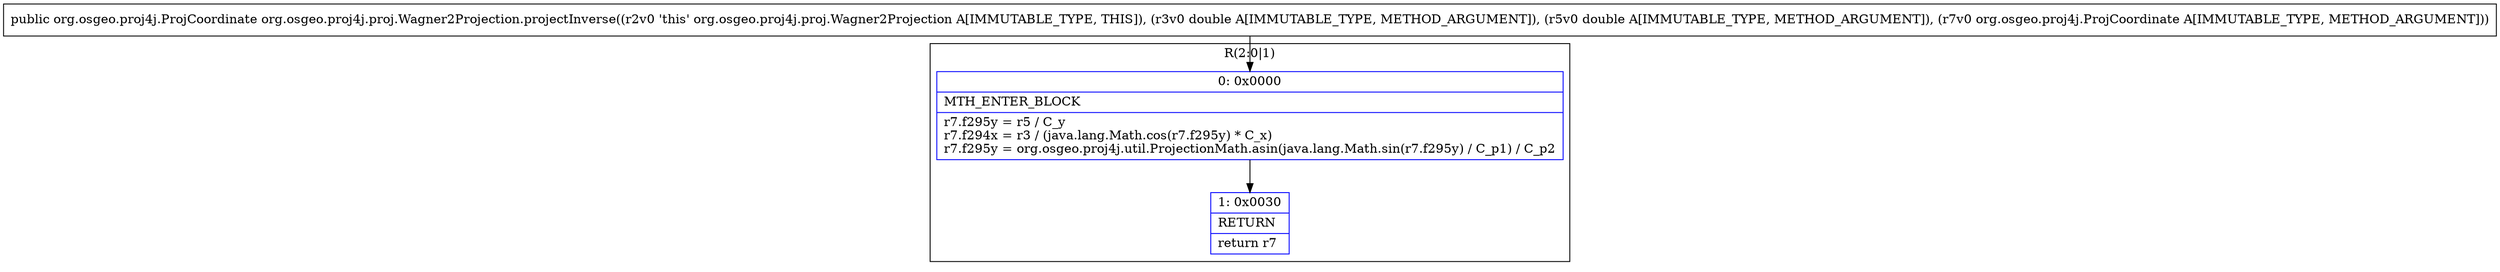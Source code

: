 digraph "CFG fororg.osgeo.proj4j.proj.Wagner2Projection.projectInverse(DDLorg\/osgeo\/proj4j\/ProjCoordinate;)Lorg\/osgeo\/proj4j\/ProjCoordinate;" {
subgraph cluster_Region_1192417935 {
label = "R(2:0|1)";
node [shape=record,color=blue];
Node_0 [shape=record,label="{0\:\ 0x0000|MTH_ENTER_BLOCK\l|r7.f295y = r5 \/ C_y\lr7.f294x = r3 \/ (java.lang.Math.cos(r7.f295y) * C_x)\lr7.f295y = org.osgeo.proj4j.util.ProjectionMath.asin(java.lang.Math.sin(r7.f295y) \/ C_p1) \/ C_p2\l}"];
Node_1 [shape=record,label="{1\:\ 0x0030|RETURN\l|return r7\l}"];
}
MethodNode[shape=record,label="{public org.osgeo.proj4j.ProjCoordinate org.osgeo.proj4j.proj.Wagner2Projection.projectInverse((r2v0 'this' org.osgeo.proj4j.proj.Wagner2Projection A[IMMUTABLE_TYPE, THIS]), (r3v0 double A[IMMUTABLE_TYPE, METHOD_ARGUMENT]), (r5v0 double A[IMMUTABLE_TYPE, METHOD_ARGUMENT]), (r7v0 org.osgeo.proj4j.ProjCoordinate A[IMMUTABLE_TYPE, METHOD_ARGUMENT])) }"];
MethodNode -> Node_0;
Node_0 -> Node_1;
}

